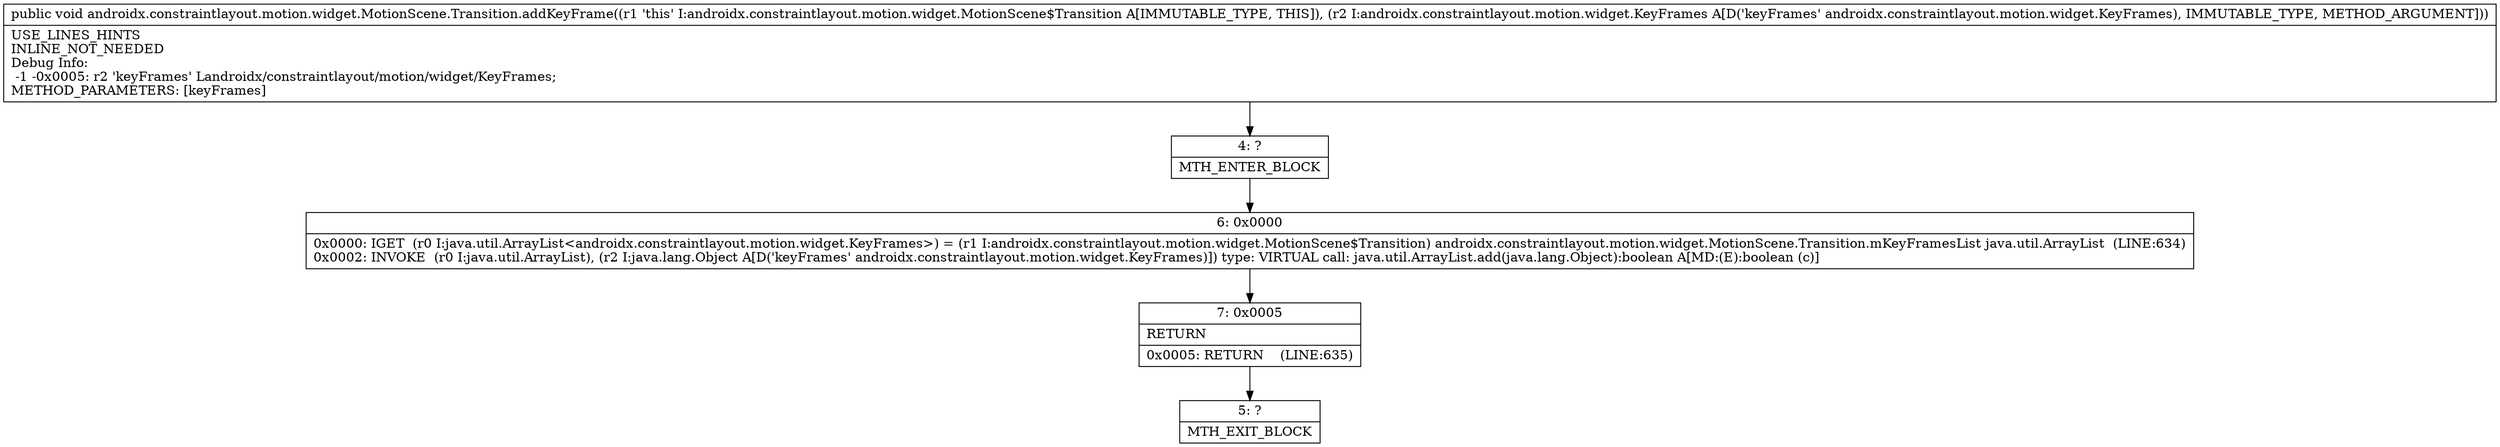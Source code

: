 digraph "CFG forandroidx.constraintlayout.motion.widget.MotionScene.Transition.addKeyFrame(Landroidx\/constraintlayout\/motion\/widget\/KeyFrames;)V" {
Node_4 [shape=record,label="{4\:\ ?|MTH_ENTER_BLOCK\l}"];
Node_6 [shape=record,label="{6\:\ 0x0000|0x0000: IGET  (r0 I:java.util.ArrayList\<androidx.constraintlayout.motion.widget.KeyFrames\>) = (r1 I:androidx.constraintlayout.motion.widget.MotionScene$Transition) androidx.constraintlayout.motion.widget.MotionScene.Transition.mKeyFramesList java.util.ArrayList  (LINE:634)\l0x0002: INVOKE  (r0 I:java.util.ArrayList), (r2 I:java.lang.Object A[D('keyFrames' androidx.constraintlayout.motion.widget.KeyFrames)]) type: VIRTUAL call: java.util.ArrayList.add(java.lang.Object):boolean A[MD:(E):boolean (c)]\l}"];
Node_7 [shape=record,label="{7\:\ 0x0005|RETURN\l|0x0005: RETURN    (LINE:635)\l}"];
Node_5 [shape=record,label="{5\:\ ?|MTH_EXIT_BLOCK\l}"];
MethodNode[shape=record,label="{public void androidx.constraintlayout.motion.widget.MotionScene.Transition.addKeyFrame((r1 'this' I:androidx.constraintlayout.motion.widget.MotionScene$Transition A[IMMUTABLE_TYPE, THIS]), (r2 I:androidx.constraintlayout.motion.widget.KeyFrames A[D('keyFrames' androidx.constraintlayout.motion.widget.KeyFrames), IMMUTABLE_TYPE, METHOD_ARGUMENT]))  | USE_LINES_HINTS\lINLINE_NOT_NEEDED\lDebug Info:\l  \-1 \-0x0005: r2 'keyFrames' Landroidx\/constraintlayout\/motion\/widget\/KeyFrames;\lMETHOD_PARAMETERS: [keyFrames]\l}"];
MethodNode -> Node_4;Node_4 -> Node_6;
Node_6 -> Node_7;
Node_7 -> Node_5;
}

